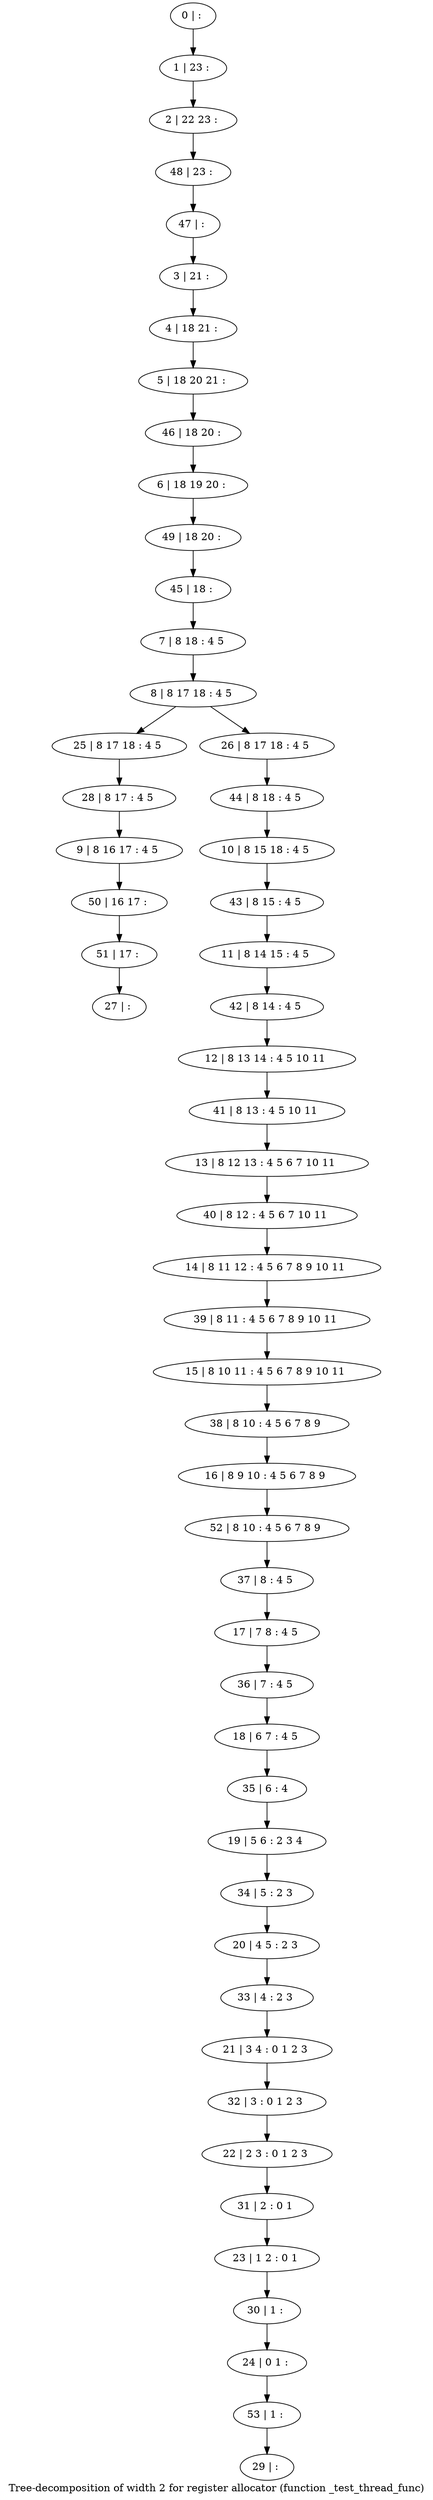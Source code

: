 digraph G {
graph [label="Tree-decomposition of width 2 for register allocator (function _test_thread_func)"]
0[label="0 | : "];
1[label="1 | 23 : "];
2[label="2 | 22 23 : "];
3[label="3 | 21 : "];
4[label="4 | 18 21 : "];
5[label="5 | 18 20 21 : "];
6[label="6 | 18 19 20 : "];
7[label="7 | 8 18 : 4 5 "];
8[label="8 | 8 17 18 : 4 5 "];
9[label="9 | 8 16 17 : 4 5 "];
10[label="10 | 8 15 18 : 4 5 "];
11[label="11 | 8 14 15 : 4 5 "];
12[label="12 | 8 13 14 : 4 5 10 11 "];
13[label="13 | 8 12 13 : 4 5 6 7 10 11 "];
14[label="14 | 8 11 12 : 4 5 6 7 8 9 10 11 "];
15[label="15 | 8 10 11 : 4 5 6 7 8 9 10 11 "];
16[label="16 | 8 9 10 : 4 5 6 7 8 9 "];
17[label="17 | 7 8 : 4 5 "];
18[label="18 | 6 7 : 4 5 "];
19[label="19 | 5 6 : 2 3 4 "];
20[label="20 | 4 5 : 2 3 "];
21[label="21 | 3 4 : 0 1 2 3 "];
22[label="22 | 2 3 : 0 1 2 3 "];
23[label="23 | 1 2 : 0 1 "];
24[label="24 | 0 1 : "];
25[label="25 | 8 17 18 : 4 5 "];
26[label="26 | 8 17 18 : 4 5 "];
27[label="27 | : "];
28[label="28 | 8 17 : 4 5 "];
29[label="29 | : "];
30[label="30 | 1 : "];
31[label="31 | 2 : 0 1 "];
32[label="32 | 3 : 0 1 2 3 "];
33[label="33 | 4 : 2 3 "];
34[label="34 | 5 : 2 3 "];
35[label="35 | 6 : 4 "];
36[label="36 | 7 : 4 5 "];
37[label="37 | 8 : 4 5 "];
38[label="38 | 8 10 : 4 5 6 7 8 9 "];
39[label="39 | 8 11 : 4 5 6 7 8 9 10 11 "];
40[label="40 | 8 12 : 4 5 6 7 10 11 "];
41[label="41 | 8 13 : 4 5 10 11 "];
42[label="42 | 8 14 : 4 5 "];
43[label="43 | 8 15 : 4 5 "];
44[label="44 | 8 18 : 4 5 "];
45[label="45 | 18 : "];
46[label="46 | 18 20 : "];
47[label="47 | : "];
48[label="48 | 23 : "];
49[label="49 | 18 20 : "];
50[label="50 | 16 17 : "];
51[label="51 | 17 : "];
52[label="52 | 8 10 : 4 5 6 7 8 9 "];
53[label="53 | 1 : "];
0->1 ;
1->2 ;
3->4 ;
4->5 ;
7->8 ;
8->25 ;
8->26 ;
28->9 ;
25->28 ;
30->24 ;
23->30 ;
31->23 ;
22->31 ;
32->22 ;
21->32 ;
33->21 ;
20->33 ;
34->20 ;
19->34 ;
35->19 ;
18->35 ;
36->18 ;
17->36 ;
37->17 ;
38->16 ;
15->38 ;
39->15 ;
14->39 ;
40->14 ;
13->40 ;
41->13 ;
12->41 ;
42->12 ;
11->42 ;
43->11 ;
10->43 ;
44->10 ;
26->44 ;
45->7 ;
46->6 ;
5->46 ;
47->3 ;
48->47 ;
2->48 ;
49->45 ;
6->49 ;
9->50 ;
51->27 ;
50->51 ;
52->37 ;
16->52 ;
53->29 ;
24->53 ;
}
